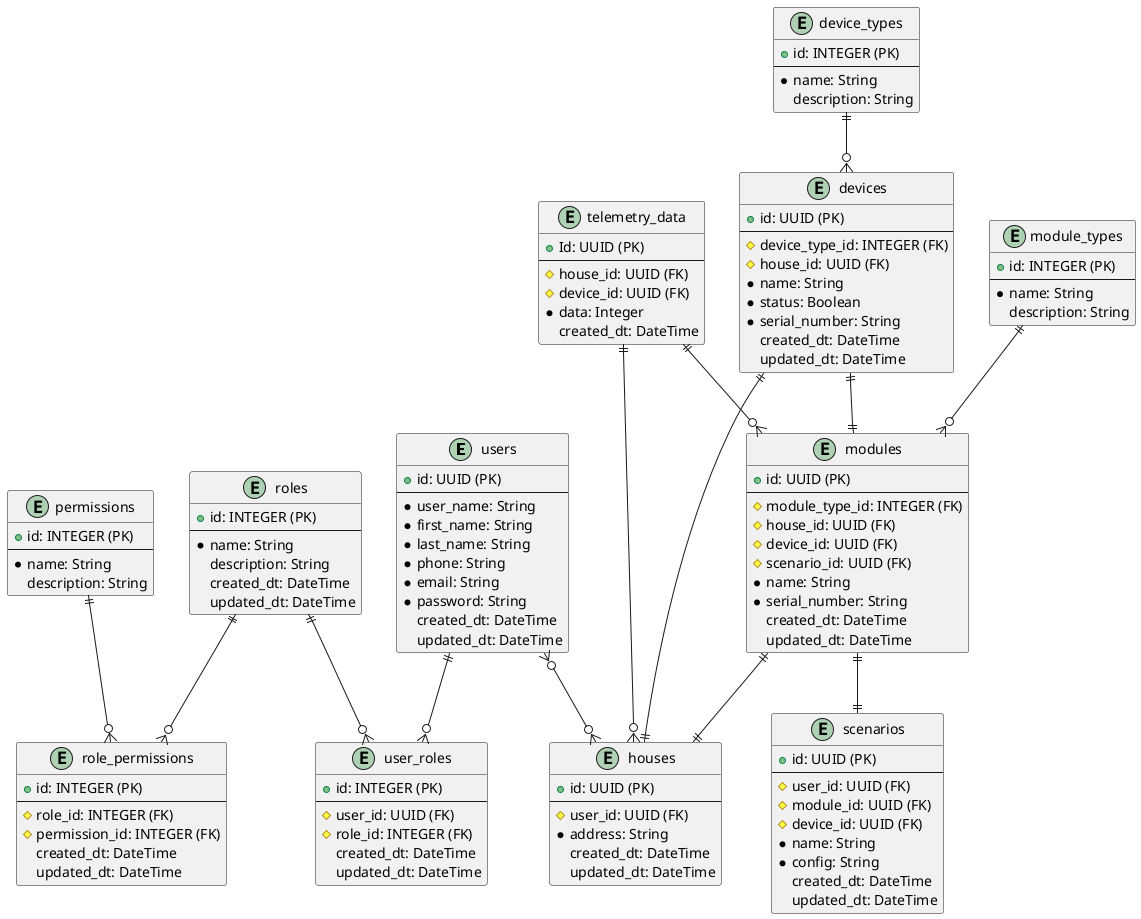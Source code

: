 @startuml
entity users {
  + id: UUID (PK)
  --
  * user_name: String
  * first_name: String
  * last_name: String
  * phone: String
  * email: String
  * password: String
  created_dt: DateTime
  updated_dt: DateTime
}

entity roles {
  + id: INTEGER (PK)
  --
  * name: String
  description: String
  created_dt: DateTime
  updated_dt: DateTime
}

entity user_roles {
  + id: INTEGER (PK)
  --
  # user_id: UUID (FK)
  # role_id: INTEGER (FK)
  created_dt: DateTime
  updated_dt: DateTime
}

entity permissions {
  + id: INTEGER (PK)
  --
  * name: String
  description: String
}

entity role_permissions {
  + id: INTEGER (PK)
  --
  # role_id: INTEGER (FK)
  # permission_id: INTEGER (FK)
  created_dt: DateTime
  updated_dt: DateTime
}

entity houses {
  + id: UUID (PK)
  --
  # user_id: UUID (FK)
  * address: String
  created_dt: DateTime
  updated_dt: DateTime
}

entity modules {
  + id: UUID (PK)
  --
  # module_type_id: INTEGER (FK)
  # house_id: UUID (FK)
  # device_id: UUID (FK)
  # scenario_id: UUID (FK)
  * name: String
  * serial_number: String
  created_dt: DateTime
  updated_dt: DateTime
}

entity module_types {
  + id: INTEGER (PK)
  --
  * name: String
  description: String
}

entity devices {
  + id: UUID (PK)
  --
  # device_type_id: INTEGER (FK)
  # house_id: UUID (FK)
  * name: String
  * status: Boolean
  * serial_number: String
  created_dt: DateTime
  updated_dt: DateTime
}

entity device_types {
  + id: INTEGER (PK)
  --
  * name: String
  description: String
}

entity telemetry_data {
  + Id: UUID (PK)
  --
  # house_id: UUID (FK)
  # device_id: UUID (FK)
  * data: Integer
  created_dt: DateTime
}

entity scenarios {
  + id: UUID (PK)
  --
  # user_id: UUID (FK)
  # module_id: UUID (FK)
  # device_id: UUID (FK)
  * name: String
  * config: String
  created_dt: DateTime
  updated_dt: DateTime
}

users ||--o{ user_roles
roles ||--o{ user_roles
roles ||--o{ role_permissions
permissions ||--o{ role_permissions
users }o--o{ houses
module_types ||--o{ modules
modules ||--|| houses
device_types ||--o{ devices
devices ||--|| modules
devices ||--|| houses
telemetry_data ||--o{ modules
telemetry_data ||--o{ houses
modules ||--|| scenarios

@enduml
